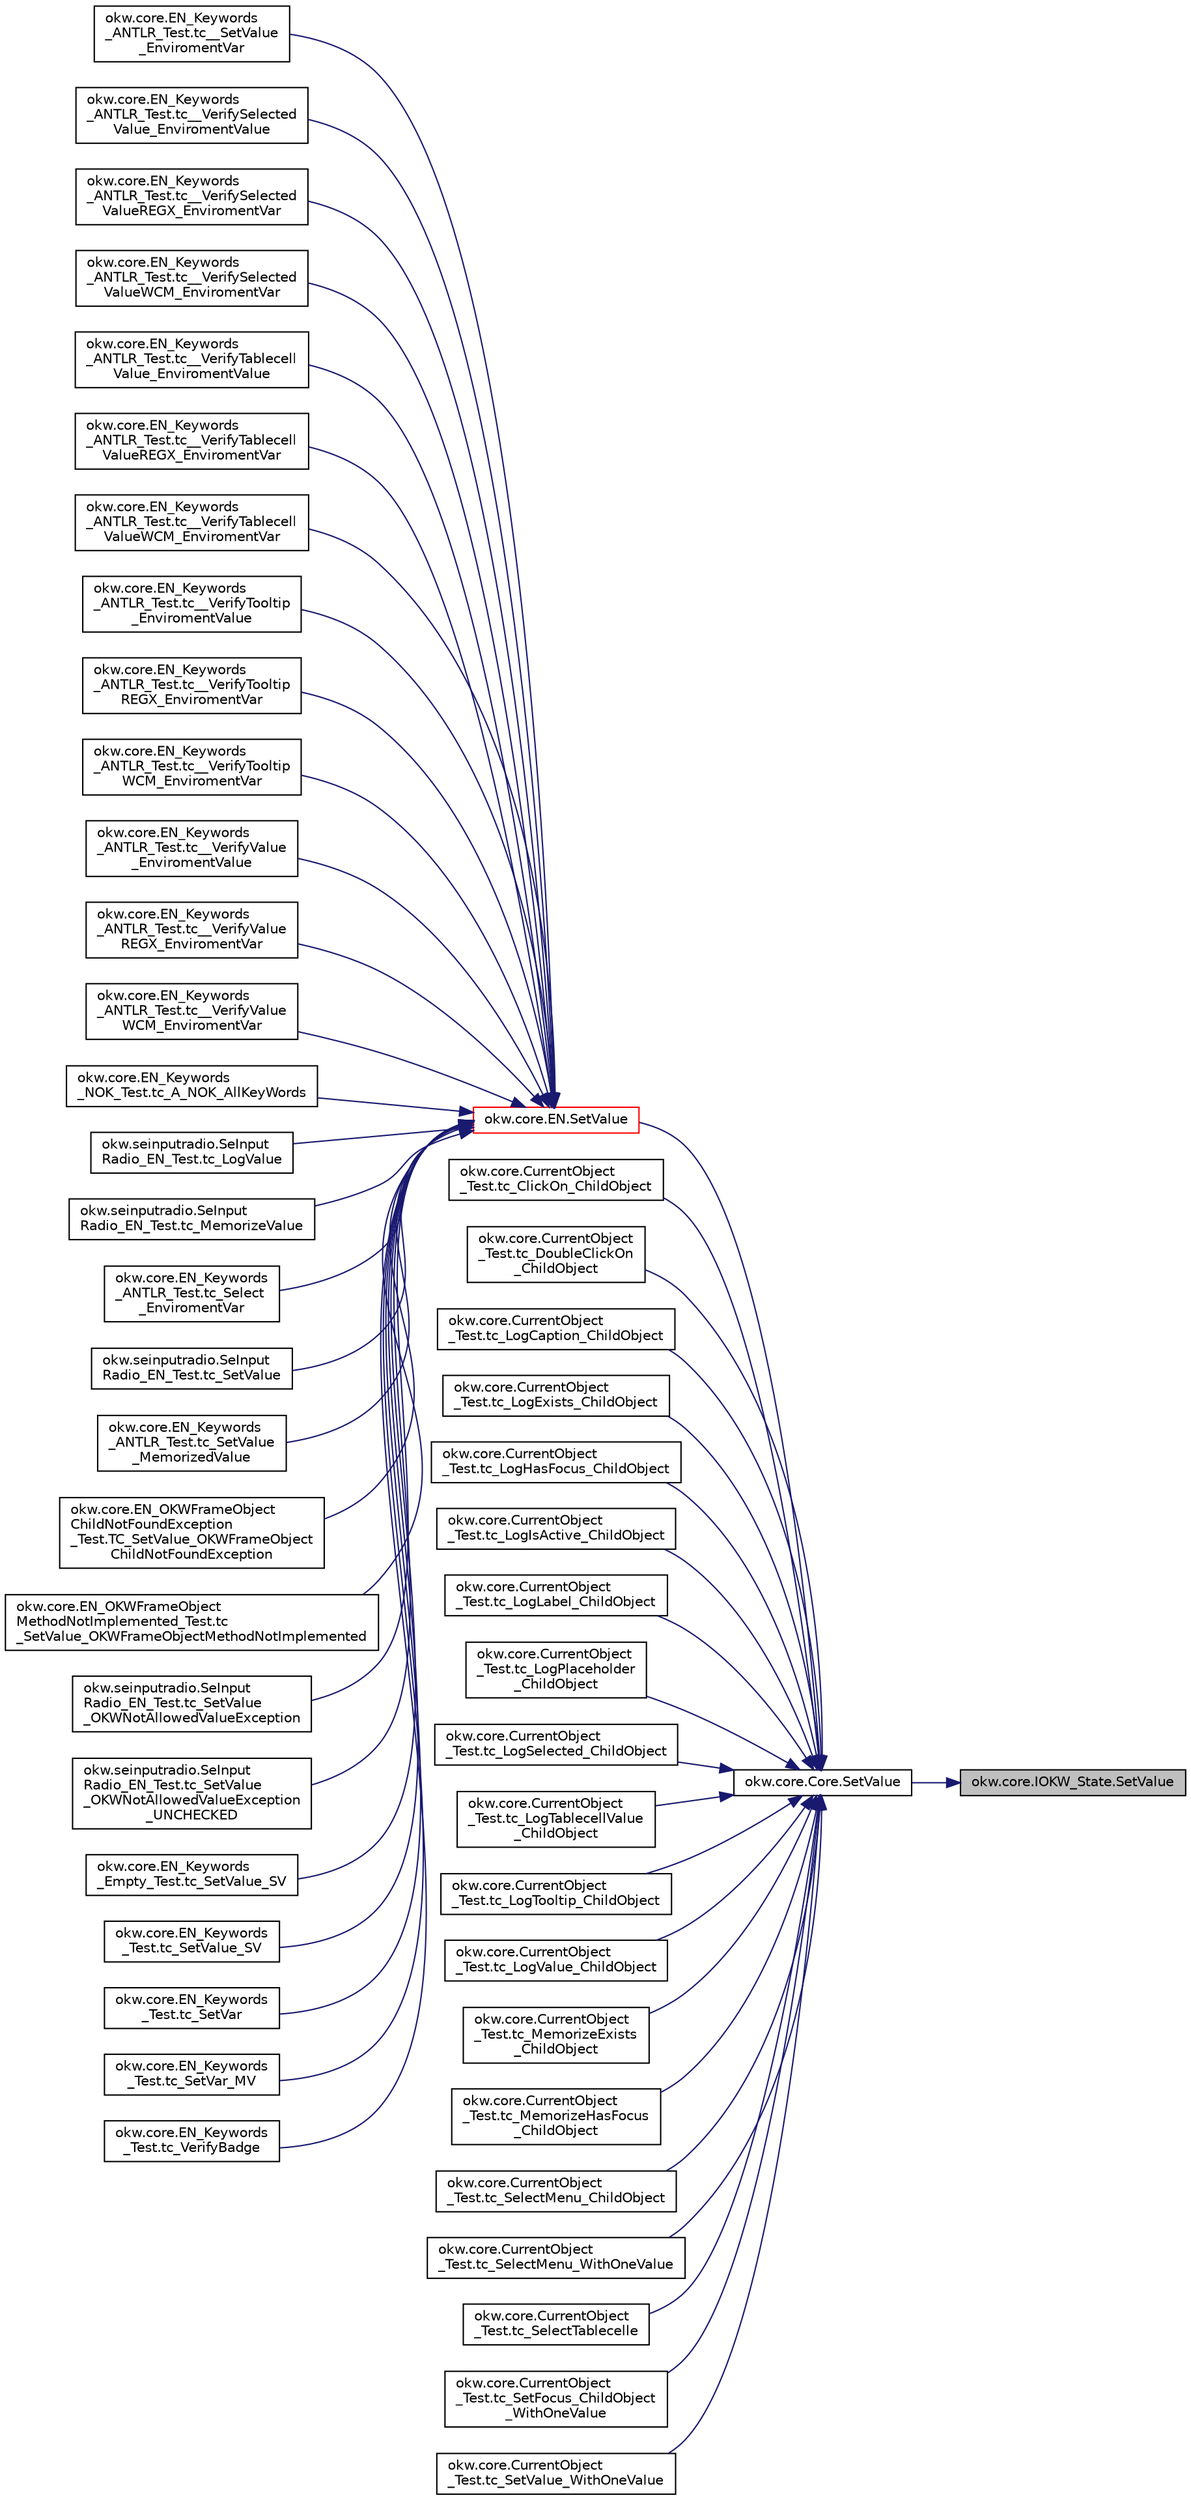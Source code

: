 digraph "okw.core.IOKW_State.SetValue"
{
 // INTERACTIVE_SVG=YES
 // LATEX_PDF_SIZE
  edge [fontname="Helvetica",fontsize="10",labelfontname="Helvetica",labelfontsize="10"];
  node [fontname="Helvetica",fontsize="10",shape=record];
  rankdir="RL";
  Node1 [label="okw.core.IOKW_State.SetValue",height=0.2,width=0.4,color="black", fillcolor="grey75", style="filled", fontcolor="black",tooltip="Setzt den Wert des gegebenen Fensterobjekts auf den gegebenen Wert."];
  Node1 -> Node2 [dir="back",color="midnightblue",fontsize="10",style="solid",fontname="Helvetica"];
  Node2 [label="okw.core.Core.SetValue",height=0.2,width=0.4,color="black", fillcolor="white", style="filled",URL="$classokw_1_1core_1_1_core.html#a7088065564f2909025435c0c5594926c",tooltip="Setzt den Wert des gegebenen Fensterobjekts auf den gegebenen Wert."];
  Node2 -> Node3 [dir="back",color="midnightblue",fontsize="10",style="solid",fontname="Helvetica"];
  Node3 [label="okw.core.EN.SetValue",height=0.2,width=0.4,color="red", fillcolor="white", style="filled",URL="$classokw_1_1core_1_1_e_n.html#a3de04697f1873ab6773a068a3159f1d1",tooltip="Setzt den Wert des gegebenen Fensterobjekts auf den gegebenen Wert."];
  Node3 -> Node4 [dir="back",color="midnightblue",fontsize="10",style="solid",fontname="Helvetica"];
  Node4 [label="okw.core.EN_Keywords\l_ANTLR_Test.tc__SetValue\l_EnviromentVar",height=0.2,width=0.4,color="black", fillcolor="white", style="filled",URL="$classokw_1_1core_1_1_e_n___keywords___a_n_t_l_r___test.html#a60d9444ea7b5cb390ba0d46d0f925590",tooltip="Prüft das Keyword Typekey mit dem Ziel, ob Umgebungsvariablen richtig eingesetzt werden."];
  Node3 -> Node5 [dir="back",color="midnightblue",fontsize="10",style="solid",fontname="Helvetica"];
  Node5 [label="okw.core.EN_Keywords\l_ANTLR_Test.tc__VerifySelected\lValue_EnviromentValue",height=0.2,width=0.4,color="black", fillcolor="white", style="filled",URL="$classokw_1_1core_1_1_e_n___keywords___a_n_t_l_r___test.html#a4a3c50b3260d3b7e3218e073177ab15e",tooltip=" "];
  Node3 -> Node6 [dir="back",color="midnightblue",fontsize="10",style="solid",fontname="Helvetica"];
  Node6 [label="okw.core.EN_Keywords\l_ANTLR_Test.tc__VerifySelected\lValueREGX_EnviromentVar",height=0.2,width=0.4,color="black", fillcolor="white", style="filled",URL="$classokw_1_1core_1_1_e_n___keywords___a_n_t_l_r___test.html#afabf60afd1ddf1d4b3546c9530500dc1",tooltip=" "];
  Node3 -> Node7 [dir="back",color="midnightblue",fontsize="10",style="solid",fontname="Helvetica"];
  Node7 [label="okw.core.EN_Keywords\l_ANTLR_Test.tc__VerifySelected\lValueWCM_EnviromentVar",height=0.2,width=0.4,color="black", fillcolor="white", style="filled",URL="$classokw_1_1core_1_1_e_n___keywords___a_n_t_l_r___test.html#ac3f010481750c1255097fe515af00dc2",tooltip=" "];
  Node3 -> Node8 [dir="back",color="midnightblue",fontsize="10",style="solid",fontname="Helvetica"];
  Node8 [label="okw.core.EN_Keywords\l_ANTLR_Test.tc__VerifyTablecell\lValue_EnviromentValue",height=0.2,width=0.4,color="black", fillcolor="white", style="filled",URL="$classokw_1_1core_1_1_e_n___keywords___a_n_t_l_r___test.html#a72e44e1956bf9f61beee3c0c4a0a0529",tooltip=" "];
  Node3 -> Node9 [dir="back",color="midnightblue",fontsize="10",style="solid",fontname="Helvetica"];
  Node9 [label="okw.core.EN_Keywords\l_ANTLR_Test.tc__VerifyTablecell\lValueREGX_EnviromentVar",height=0.2,width=0.4,color="black", fillcolor="white", style="filled",URL="$classokw_1_1core_1_1_e_n___keywords___a_n_t_l_r___test.html#a658bef6cf5ddb1f36aae666c2df0e2b4",tooltip=" "];
  Node3 -> Node10 [dir="back",color="midnightblue",fontsize="10",style="solid",fontname="Helvetica"];
  Node10 [label="okw.core.EN_Keywords\l_ANTLR_Test.tc__VerifyTablecell\lValueWCM_EnviromentVar",height=0.2,width=0.4,color="black", fillcolor="white", style="filled",URL="$classokw_1_1core_1_1_e_n___keywords___a_n_t_l_r___test.html#a279312baae8a9002d12c8612a683b686",tooltip=" "];
  Node3 -> Node11 [dir="back",color="midnightblue",fontsize="10",style="solid",fontname="Helvetica"];
  Node11 [label="okw.core.EN_Keywords\l_ANTLR_Test.tc__VerifyTooltip\l_EnviromentValue",height=0.2,width=0.4,color="black", fillcolor="white", style="filled",URL="$classokw_1_1core_1_1_e_n___keywords___a_n_t_l_r___test.html#a4ad606615476d86141bdb598f2c21666",tooltip=" "];
  Node3 -> Node12 [dir="back",color="midnightblue",fontsize="10",style="solid",fontname="Helvetica"];
  Node12 [label="okw.core.EN_Keywords\l_ANTLR_Test.tc__VerifyTooltip\lREGX_EnviromentVar",height=0.2,width=0.4,color="black", fillcolor="white", style="filled",URL="$classokw_1_1core_1_1_e_n___keywords___a_n_t_l_r___test.html#a3c08398cfde67e880e73bddc6e70f93f",tooltip=" "];
  Node3 -> Node13 [dir="back",color="midnightblue",fontsize="10",style="solid",fontname="Helvetica"];
  Node13 [label="okw.core.EN_Keywords\l_ANTLR_Test.tc__VerifyTooltip\lWCM_EnviromentVar",height=0.2,width=0.4,color="black", fillcolor="white", style="filled",URL="$classokw_1_1core_1_1_e_n___keywords___a_n_t_l_r___test.html#a8163acc71309a9fd84fe13b35f4b56c2",tooltip=" "];
  Node3 -> Node14 [dir="back",color="midnightblue",fontsize="10",style="solid",fontname="Helvetica"];
  Node14 [label="okw.core.EN_Keywords\l_ANTLR_Test.tc__VerifyValue\l_EnviromentValue",height=0.2,width=0.4,color="black", fillcolor="white", style="filled",URL="$classokw_1_1core_1_1_e_n___keywords___a_n_t_l_r___test.html#a69a2b4ab3ce9ac32a1301aacf331381a",tooltip=" "];
  Node3 -> Node15 [dir="back",color="midnightblue",fontsize="10",style="solid",fontname="Helvetica"];
  Node15 [label="okw.core.EN_Keywords\l_ANTLR_Test.tc__VerifyValue\lREGX_EnviromentVar",height=0.2,width=0.4,color="black", fillcolor="white", style="filled",URL="$classokw_1_1core_1_1_e_n___keywords___a_n_t_l_r___test.html#ab63d377a1eedcf2ca8e7591678151037",tooltip=" "];
  Node3 -> Node16 [dir="back",color="midnightblue",fontsize="10",style="solid",fontname="Helvetica"];
  Node16 [label="okw.core.EN_Keywords\l_ANTLR_Test.tc__VerifyValue\lWCM_EnviromentVar",height=0.2,width=0.4,color="black", fillcolor="white", style="filled",URL="$classokw_1_1core_1_1_e_n___keywords___a_n_t_l_r___test.html#a1d46f5f62a325650f18b0f9f2fa5fe32",tooltip=" "];
  Node3 -> Node17 [dir="back",color="midnightblue",fontsize="10",style="solid",fontname="Helvetica"];
  Node17 [label="okw.core.EN_Keywords\l_NOK_Test.tc_A_NOK_AllKeyWords",height=0.2,width=0.4,color="black", fillcolor="white", style="filled",URL="$classokw_1_1core_1_1_e_n___keywords___n_o_k___test.html#accf1c3d2b1258a59b77ae759a7ee0aeb",tooltip="Prüft methoden aufruf für einen einfachen Click."];
  Node3 -> Node18 [dir="back",color="midnightblue",fontsize="10",style="solid",fontname="Helvetica"];
  Node18 [label="okw.seinputradio.SeInput\lRadio_EN_Test.tc_LogValue",height=0.2,width=0.4,color="black", fillcolor="white", style="filled",URL="$classokw_1_1seinputradio_1_1_se_input_radio___e_n___test.html#aaae5b3c914a61fbf7e10692457040432",tooltip="Test des Schlüsselwortes LogTooltip für den GUI-Adapter SeInputRadio."];
  Node3 -> Node19 [dir="back",color="midnightblue",fontsize="10",style="solid",fontname="Helvetica"];
  Node19 [label="okw.seinputradio.SeInput\lRadio_EN_Test.tc_MemorizeValue",height=0.2,width=0.4,color="black", fillcolor="white", style="filled",URL="$classokw_1_1seinputradio_1_1_se_input_radio___e_n___test.html#a659762bfdb494ada6eac3e5449f9a381",tooltip="Test des Schlüsselwortes MemorizeValue für den GUI-Adapter SeInputRadio."];
  Node3 -> Node20 [dir="back",color="midnightblue",fontsize="10",style="solid",fontname="Helvetica"];
  Node20 [label="okw.core.EN_Keywords\l_ANTLR_Test.tc_Select\l_EnviromentVar",height=0.2,width=0.4,color="black", fillcolor="white", style="filled",URL="$classokw_1_1core_1_1_e_n___keywords___a_n_t_l_r___test.html#a8a0b2ad269bf3c1ff4939ec38273b846",tooltip="Prüft das Keyword Select() mit dem Ziel, ob Umgebungsvariablen richtig eingesetzt werden."];
  Node3 -> Node21 [dir="back",color="midnightblue",fontsize="10",style="solid",fontname="Helvetica"];
  Node21 [label="okw.seinputradio.SeInput\lRadio_EN_Test.tc_SetValue",height=0.2,width=0.4,color="black", fillcolor="white", style="filled",URL="$classokw_1_1seinputradio_1_1_se_input_radio___e_n___test.html#a669d4a497c5e5692ff6e7c5ebc5cd2c1",tooltip="Test des Schlüsselwortes SetValue( FN, Val ) für den GUI-Adapter SeInputRadio."];
  Node3 -> Node22 [dir="back",color="midnightblue",fontsize="10",style="solid",fontname="Helvetica"];
  Node22 [label="okw.core.EN_Keywords\l_ANTLR_Test.tc_SetValue\l_MemorizedValue",height=0.2,width=0.4,color="black", fillcolor="white", style="filled",URL="$classokw_1_1core_1_1_e_n___keywords___a_n_t_l_r___test.html#ac84a83a02538a7ac9fadeb9d1ddcbed5",tooltip="Prüft das Keyword SetValue mit dem Ziel ob gemerkte Werte richtig verarbeitet werden."];
  Node3 -> Node23 [dir="back",color="midnightblue",fontsize="10",style="solid",fontname="Helvetica"];
  Node23 [label="okw.core.EN_OKWFrameObject\lChildNotFoundException\l_Test.TC_SetValue_OKWFrameObject\lChildNotFoundException",height=0.2,width=0.4,color="black", fillcolor="white", style="filled",URL="$classokw_1_1core_1_1_e_n___o_k_w_frame_object_child_not_found_exception___test.html#ada8538ecb660daf3cfda3a35f29df85c",tooltip="Prüft ob die Ausnahme OKWFrameObjectChildNotFoundException durch die LFC-SetValue ausgelöst wird,..."];
  Node3 -> Node24 [dir="back",color="midnightblue",fontsize="10",style="solid",fontname="Helvetica"];
  Node24 [label="okw.core.EN_OKWFrameObject\lMethodNotImplemented_Test.tc\l_SetValue_OKWFrameObjectMethodNotImplemented",height=0.2,width=0.4,color="black", fillcolor="white", style="filled",URL="$classokw_1_1core_1_1_e_n___o_k_w_frame_object_method_not_implemented___test.html#a6524d12eb836921f525da8551f053f1a",tooltip="Prüft ob die Ausnahme OKWFrameObjectMethodNotImplemented von SetValue( FN, Val ) ausgelöst wird."];
  Node3 -> Node25 [dir="back",color="midnightblue",fontsize="10",style="solid",fontname="Helvetica"];
  Node25 [label="okw.seinputradio.SeInput\lRadio_EN_Test.tc_SetValue\l_OKWNotAllowedValueException",height=0.2,width=0.4,color="black", fillcolor="white", style="filled",URL="$classokw_1_1seinputradio_1_1_se_input_radio___e_n___test.html#a8ec2d158805b4ee2e021ea3bce4ea0c2",tooltip="Test des Schlüsselwortes SetValue( FN, Val ) für den GUI-Adapter SeInputRadio."];
  Node3 -> Node26 [dir="back",color="midnightblue",fontsize="10",style="solid",fontname="Helvetica"];
  Node26 [label="okw.seinputradio.SeInput\lRadio_EN_Test.tc_SetValue\l_OKWNotAllowedValueException\l_UNCHECKED",height=0.2,width=0.4,color="black", fillcolor="white", style="filled",URL="$classokw_1_1seinputradio_1_1_se_input_radio___e_n___test.html#aaa8bbc166af8be281bf27c25602b86e0",tooltip="Test des Schlüsselwortes SetValue( FN, Val ) für den GUI-Adapter SeInputRadio."];
  Node3 -> Node27 [dir="back",color="midnightblue",fontsize="10",style="solid",fontname="Helvetica"];
  Node27 [label="okw.core.EN_Keywords\l_Empty_Test.tc_SetValue_SV",height=0.2,width=0.4,color="black", fillcolor="white", style="filled",URL="$classokw_1_1core_1_1_e_n___keywords___empty___test.html#a77e10ac25d00508be63d92d7f147e525",tooltip=" "];
  Node3 -> Node28 [dir="back",color="midnightblue",fontsize="10",style="solid",fontname="Helvetica"];
  Node28 [label="okw.core.EN_Keywords\l_Test.tc_SetValue_SV",height=0.2,width=0.4,color="black", fillcolor="white", style="filled",URL="$classokw_1_1core_1_1_e_n___keywords___test.html#aa18345af1dd86689b4a74a48a64aac9b",tooltip=" "];
  Node3 -> Node29 [dir="back",color="midnightblue",fontsize="10",style="solid",fontname="Helvetica"];
  Node29 [label="okw.core.EN_Keywords\l_Test.tc_SetVar",height=0.2,width=0.4,color="black", fillcolor="white", style="filled",URL="$classokw_1_1core_1_1_e_n___keywords___test.html#a7fbdc2c7e30a776975e312b214058b57",tooltip="Prüfung des Schlüsselwortes SetVar."];
  Node3 -> Node30 [dir="back",color="midnightblue",fontsize="10",style="solid",fontname="Helvetica"];
  Node30 [label="okw.core.EN_Keywords\l_Test.tc_SetVar_MV",height=0.2,width=0.4,color="black", fillcolor="white", style="filled",URL="$classokw_1_1core_1_1_e_n___keywords___test.html#afc842d7b8f55f308ad71a9be58257156",tooltip="Prüfung des Schlüsselwortes SetVar."];
  Node3 -> Node31 [dir="back",color="midnightblue",fontsize="10",style="solid",fontname="Helvetica"];
  Node31 [label="okw.core.EN_Keywords\l_Test.tc_VerifyBadge",height=0.2,width=0.4,color="black", fillcolor="white", style="filled",URL="$classokw_1_1core_1_1_e_n___keywords___test.html#a99e3b8b468e9a49cbdc4fdd7cfe89ac5",tooltip="\"Normaler\" Testfall für das Schlüsselwort EN.VerifyBadge(String,String)."];
  Node2 -> Node148 [dir="back",color="midnightblue",fontsize="10",style="solid",fontname="Helvetica"];
  Node148 [label="okw.core.CurrentObject\l_Test.tc_ClickOn_ChildObject",height=0.2,width=0.4,color="black", fillcolor="white", style="filled",URL="$classokw_1_1core_1_1_current_object___test.html#a2fe4ea5049e633182621aea87f5c2a8f",tooltip="Testziel: Prüft den Aufruf der Methode ClickOn( \"FN\" ) im ChildObject."];
  Node2 -> Node149 [dir="back",color="midnightblue",fontsize="10",style="solid",fontname="Helvetica"];
  Node149 [label="okw.core.CurrentObject\l_Test.tc_DoubleClickOn\l_ChildObject",height=0.2,width=0.4,color="black", fillcolor="white", style="filled",URL="$classokw_1_1core_1_1_current_object___test.html#ab0c36cf24c3d1499774026d1b172ae2c",tooltip="Testziel: Prüft den Aufruf der Methode DoubleClickOn( \"FN\" ) im ChildObject."];
  Node2 -> Node150 [dir="back",color="midnightblue",fontsize="10",style="solid",fontname="Helvetica"];
  Node150 [label="okw.core.CurrentObject\l_Test.tc_LogCaption_ChildObject",height=0.2,width=0.4,color="black", fillcolor="white", style="filled",URL="$classokw_1_1core_1_1_current_object___test.html#a9d18006717bf17ef3f3fbbe1fdf35a63",tooltip="Testziel: Prüft den Aufruf der Methode LogCaption( \"FN\" ) im ChildObject."];
  Node2 -> Node151 [dir="back",color="midnightblue",fontsize="10",style="solid",fontname="Helvetica"];
  Node151 [label="okw.core.CurrentObject\l_Test.tc_LogExists_ChildObject",height=0.2,width=0.4,color="black", fillcolor="white", style="filled",URL="$classokw_1_1core_1_1_current_object___test.html#a3af3ee26cd57443cdc1a3126836ac628",tooltip="Testziel: Prüft den Aufruf der Methode LogExists( \"FN\" ) im ChildObject."];
  Node2 -> Node152 [dir="back",color="midnightblue",fontsize="10",style="solid",fontname="Helvetica"];
  Node152 [label="okw.core.CurrentObject\l_Test.tc_LogHasFocus_ChildObject",height=0.2,width=0.4,color="black", fillcolor="white", style="filled",URL="$classokw_1_1core_1_1_current_object___test.html#a2d6b28ef6db7e3e30a236d2a9d3a1c5b",tooltip="Testziel: Prüft den Aufruf der Methode LogExists( \"FN\" ) im ChildObject."];
  Node2 -> Node153 [dir="back",color="midnightblue",fontsize="10",style="solid",fontname="Helvetica"];
  Node153 [label="okw.core.CurrentObject\l_Test.tc_LogIsActive_ChildObject",height=0.2,width=0.4,color="black", fillcolor="white", style="filled",URL="$classokw_1_1core_1_1_current_object___test.html#ac58a25319b9eafc624904f3c2f262438",tooltip="Testziel: Prüft den Aufruf der Methode LogExists( \"FN\" ) im ChildObject."];
  Node2 -> Node154 [dir="back",color="midnightblue",fontsize="10",style="solid",fontname="Helvetica"];
  Node154 [label="okw.core.CurrentObject\l_Test.tc_LogLabel_ChildObject",height=0.2,width=0.4,color="black", fillcolor="white", style="filled",URL="$classokw_1_1core_1_1_current_object___test.html#a9da72c22aaec65c3c7fe8478dc8cce23",tooltip="Testziel: Prüft den Aufruf der Methode LogLabel( \"FN\" ) im ChildObject."];
  Node2 -> Node155 [dir="back",color="midnightblue",fontsize="10",style="solid",fontname="Helvetica"];
  Node155 [label="okw.core.CurrentObject\l_Test.tc_LogPlaceholder\l_ChildObject",height=0.2,width=0.4,color="black", fillcolor="white", style="filled",URL="$classokw_1_1core_1_1_current_object___test.html#a7612d5c86296d54b1122346fd1117e8c",tooltip="Testziel: Prüft den Aufruf der Methode LogPlaceholder( \"FN\" ) im ChildObject."];
  Node2 -> Node156 [dir="back",color="midnightblue",fontsize="10",style="solid",fontname="Helvetica"];
  Node156 [label="okw.core.CurrentObject\l_Test.tc_LogSelected_ChildObject",height=0.2,width=0.4,color="black", fillcolor="white", style="filled",URL="$classokw_1_1core_1_1_current_object___test.html#a8a0a39a42dd658626726e6b996fa0d10",tooltip="Testziel: Prüft den Aufruf der Methode LogCaption( \"FN\" ) im ChildObject."];
  Node2 -> Node157 [dir="back",color="midnightblue",fontsize="10",style="solid",fontname="Helvetica"];
  Node157 [label="okw.core.CurrentObject\l_Test.tc_LogTablecellValue\l_ChildObject",height=0.2,width=0.4,color="black", fillcolor="white", style="filled",URL="$classokw_1_1core_1_1_current_object___test.html#a470773dd1468bde0e5df0a942902360c",tooltip="Testziel: Prüft den Aufruf der Methode LogTablecellValue( \"FN\", COL, ROW ) im ChildObject."];
  Node2 -> Node158 [dir="back",color="midnightblue",fontsize="10",style="solid",fontname="Helvetica"];
  Node158 [label="okw.core.CurrentObject\l_Test.tc_LogTooltip_ChildObject",height=0.2,width=0.4,color="black", fillcolor="white", style="filled",URL="$classokw_1_1core_1_1_current_object___test.html#a4e1ae4f5b702c6fa3451396cd7a12331",tooltip="Testziel: Prüft den Aufruf der Methode LogTooltip( \"FN\" ) im ChildObject."];
  Node2 -> Node159 [dir="back",color="midnightblue",fontsize="10",style="solid",fontname="Helvetica"];
  Node159 [label="okw.core.CurrentObject\l_Test.tc_LogValue_ChildObject",height=0.2,width=0.4,color="black", fillcolor="white", style="filled",URL="$classokw_1_1core_1_1_current_object___test.html#a4fc7f1c52a363458a258f54288a9b74e",tooltip="Testziel: Prüft den Aufruf der Methode LogTooltip( \"FN\" ) im ChildObject."];
  Node2 -> Node160 [dir="back",color="midnightblue",fontsize="10",style="solid",fontname="Helvetica"];
  Node160 [label="okw.core.CurrentObject\l_Test.tc_MemorizeExists\l_ChildObject",height=0.2,width=0.4,color="black", fillcolor="white", style="filled",URL="$classokw_1_1core_1_1_current_object___test.html#aba4fbe7950a69a7ef19d8c74441645ff",tooltip="Testziel: Prüft den Aufruf der Methode MemorizeExists( FN, MemKey ) im ChildObject."];
  Node2 -> Node161 [dir="back",color="midnightblue",fontsize="10",style="solid",fontname="Helvetica"];
  Node161 [label="okw.core.CurrentObject\l_Test.tc_MemorizeHasFocus\l_ChildObject",height=0.2,width=0.4,color="black", fillcolor="white", style="filled",URL="$classokw_1_1core_1_1_current_object___test.html#aea98fdc54d554792ed8cbd78cf297d50",tooltip="Testziel: Prüft den Aufruf der Methode MemorizeHasFocus( FN, MemKey ) im ChildObject."];
  Node2 -> Node162 [dir="back",color="midnightblue",fontsize="10",style="solid",fontname="Helvetica"];
  Node162 [label="okw.core.CurrentObject\l_Test.tc_SelectMenu_ChildObject",height=0.2,width=0.4,color="black", fillcolor="white", style="filled",URL="$classokw_1_1core_1_1_current_object___test.html#a38f699ff1c42f2b01a051c7932312e51",tooltip="Testziel: Prüft den Aufruf der Methode SelectMenu( \"FN\" ) im ChildObject."];
  Node2 -> Node163 [dir="back",color="midnightblue",fontsize="10",style="solid",fontname="Helvetica"];
  Node163 [label="okw.core.CurrentObject\l_Test.tc_SelectMenu_WithOneValue",height=0.2,width=0.4,color="black", fillcolor="white", style="filled",URL="$classokw_1_1core_1_1_current_object___test.html#a9526f44234b4b874d5f476c781a3069c",tooltip="Testziel: Prüft den Aufruf der Methode SelectMenu( FN ) im ChildObject."];
  Node2 -> Node164 [dir="back",color="midnightblue",fontsize="10",style="solid",fontname="Helvetica"];
  Node164 [label="okw.core.CurrentObject\l_Test.tc_SelectTablecelle",height=0.2,width=0.4,color="black", fillcolor="white", style="filled",URL="$classokw_1_1core_1_1_current_object___test.html#a51c300e8232a0eeb42eb5731f004f357",tooltip="Testziel: Prüft den Aufruf der Methode SelectTablecell( FN, COL, ROW ) im ChildObject."];
  Node2 -> Node165 [dir="back",color="midnightblue",fontsize="10",style="solid",fontname="Helvetica"];
  Node165 [label="okw.core.CurrentObject\l_Test.tc_SetFocus_ChildObject\l_WithOneValue",height=0.2,width=0.4,color="black", fillcolor="white", style="filled",URL="$classokw_1_1core_1_1_current_object___test.html#ab84d1f17d30a87057eb8002311d29b4d",tooltip="Testziel: Prüft den Aufruf der Methode SetFocus( \"FN\" ) im ChildObject."];
  Node2 -> Node166 [dir="back",color="midnightblue",fontsize="10",style="solid",fontname="Helvetica"];
  Node166 [label="okw.core.CurrentObject\l_Test.tc_SetValue_WithOneValue",height=0.2,width=0.4,color="black", fillcolor="white", style="filled",URL="$classokw_1_1core_1_1_current_object___test.html#aacd0f92d255d2cc711c16aec78b85883",tooltip="Testziel: Prüft den Aufruf der Methode SetValue( FN, Val ) im ChildObject."];
}
